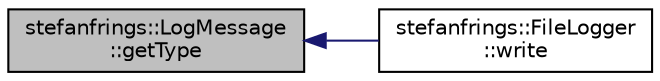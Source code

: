 digraph "stefanfrings::LogMessage::getType"
{
  edge [fontname="Helvetica",fontsize="10",labelfontname="Helvetica",labelfontsize="10"];
  node [fontname="Helvetica",fontsize="10",shape=record];
  rankdir="LR";
  Node3 [label="stefanfrings::LogMessage\l::getType",height=0.2,width=0.4,color="black", fillcolor="grey75", style="filled", fontcolor="black"];
  Node3 -> Node4 [dir="back",color="midnightblue",fontsize="10",style="solid",fontname="Helvetica"];
  Node4 [label="stefanfrings::FileLogger\l::write",height=0.2,width=0.4,color="black", fillcolor="white", style="filled",URL="$classstefanfrings_1_1_file_logger.html#a9258a5e72c22a6b14e25af8eae2092c1"];
}
